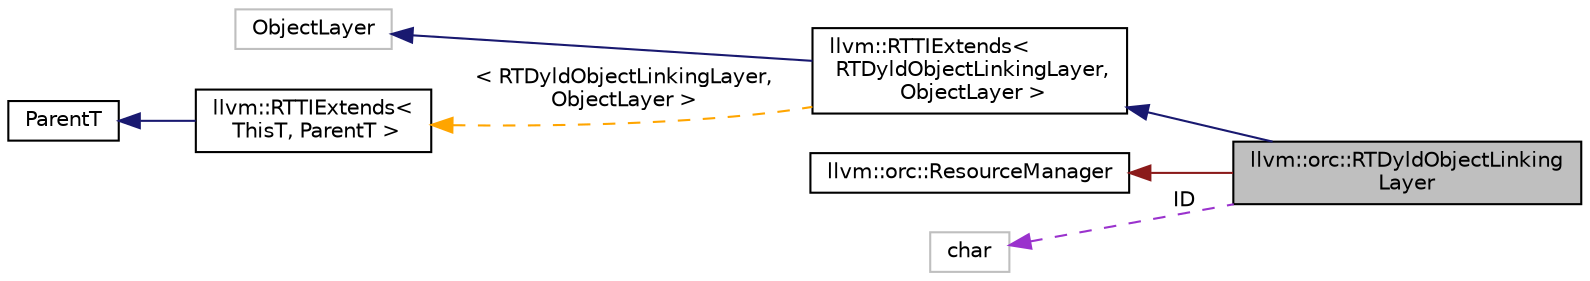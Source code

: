 digraph "llvm::orc::RTDyldObjectLinkingLayer"
{
 // LATEX_PDF_SIZE
  bgcolor="transparent";
  edge [fontname="Helvetica",fontsize="10",labelfontname="Helvetica",labelfontsize="10"];
  node [fontname="Helvetica",fontsize="10",shape=record];
  rankdir="LR";
  Node1 [label="llvm::orc::RTDyldObjectLinking\lLayer",height=0.2,width=0.4,color="black", fillcolor="grey75", style="filled", fontcolor="black",tooltip=" "];
  Node2 -> Node1 [dir="back",color="midnightblue",fontsize="10",style="solid",fontname="Helvetica"];
  Node2 [label="llvm::RTTIExtends\<\l RTDyldObjectLinkingLayer,\l ObjectLayer \>",height=0.2,width=0.4,color="black",URL="$classllvm_1_1RTTIExtends.html",tooltip=" "];
  Node3 -> Node2 [dir="back",color="midnightblue",fontsize="10",style="solid",fontname="Helvetica"];
  Node3 [label="ObjectLayer",height=0.2,width=0.4,color="grey75",tooltip=" "];
  Node4 -> Node2 [dir="back",color="orange",fontsize="10",style="dashed",label=" \< RTDyldObjectLinkingLayer,\l ObjectLayer \>" ,fontname="Helvetica"];
  Node4 [label="llvm::RTTIExtends\<\l ThisT, ParentT \>",height=0.2,width=0.4,color="black",URL="$classllvm_1_1RTTIExtends.html",tooltip="Inheritance utility for extensible RTTI."];
  Node5 -> Node4 [dir="back",color="midnightblue",fontsize="10",style="solid",fontname="Helvetica"];
  Node5 [label="ParentT",height=0.2,width=0.4,color="black",URL="$classParentT.html",tooltip=" "];
  Node6 -> Node1 [dir="back",color="firebrick4",fontsize="10",style="solid",fontname="Helvetica"];
  Node6 [label="llvm::orc::ResourceManager",height=0.2,width=0.4,color="black",URL="$classllvm_1_1orc_1_1ResourceManager.html",tooltip="Listens for ResourceTracker operations."];
  Node7 -> Node1 [dir="back",color="darkorchid3",fontsize="10",style="dashed",label=" ID" ,fontname="Helvetica"];
  Node7 [label="char",height=0.2,width=0.4,color="grey75",tooltip=" "];
}
